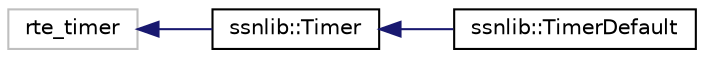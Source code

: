 digraph "Graphical Class Hierarchy"
{
  edge [fontname="Helvetica",fontsize="10",labelfontname="Helvetica",labelfontsize="10"];
  node [fontname="Helvetica",fontsize="10",shape=record];
  rankdir="LR";
  Node1 [label="rte_timer",height=0.2,width=0.4,color="grey75", fillcolor="white", style="filled"];
  Node1 -> Node2 [dir="back",color="midnightblue",fontsize="10",style="solid",fontname="Helvetica"];
  Node2 [label="ssnlib::Timer",height=0.2,width=0.4,color="black", fillcolor="white", style="filled",URL="$structssnlib_1_1Timer.html"];
  Node2 -> Node3 [dir="back",color="midnightblue",fontsize="10",style="solid",fontname="Helvetica"];
  Node3 [label="ssnlib::TimerDefault",height=0.2,width=0.4,color="black", fillcolor="white", style="filled",URL="$classssnlib_1_1TimerDefault.html"];
}

